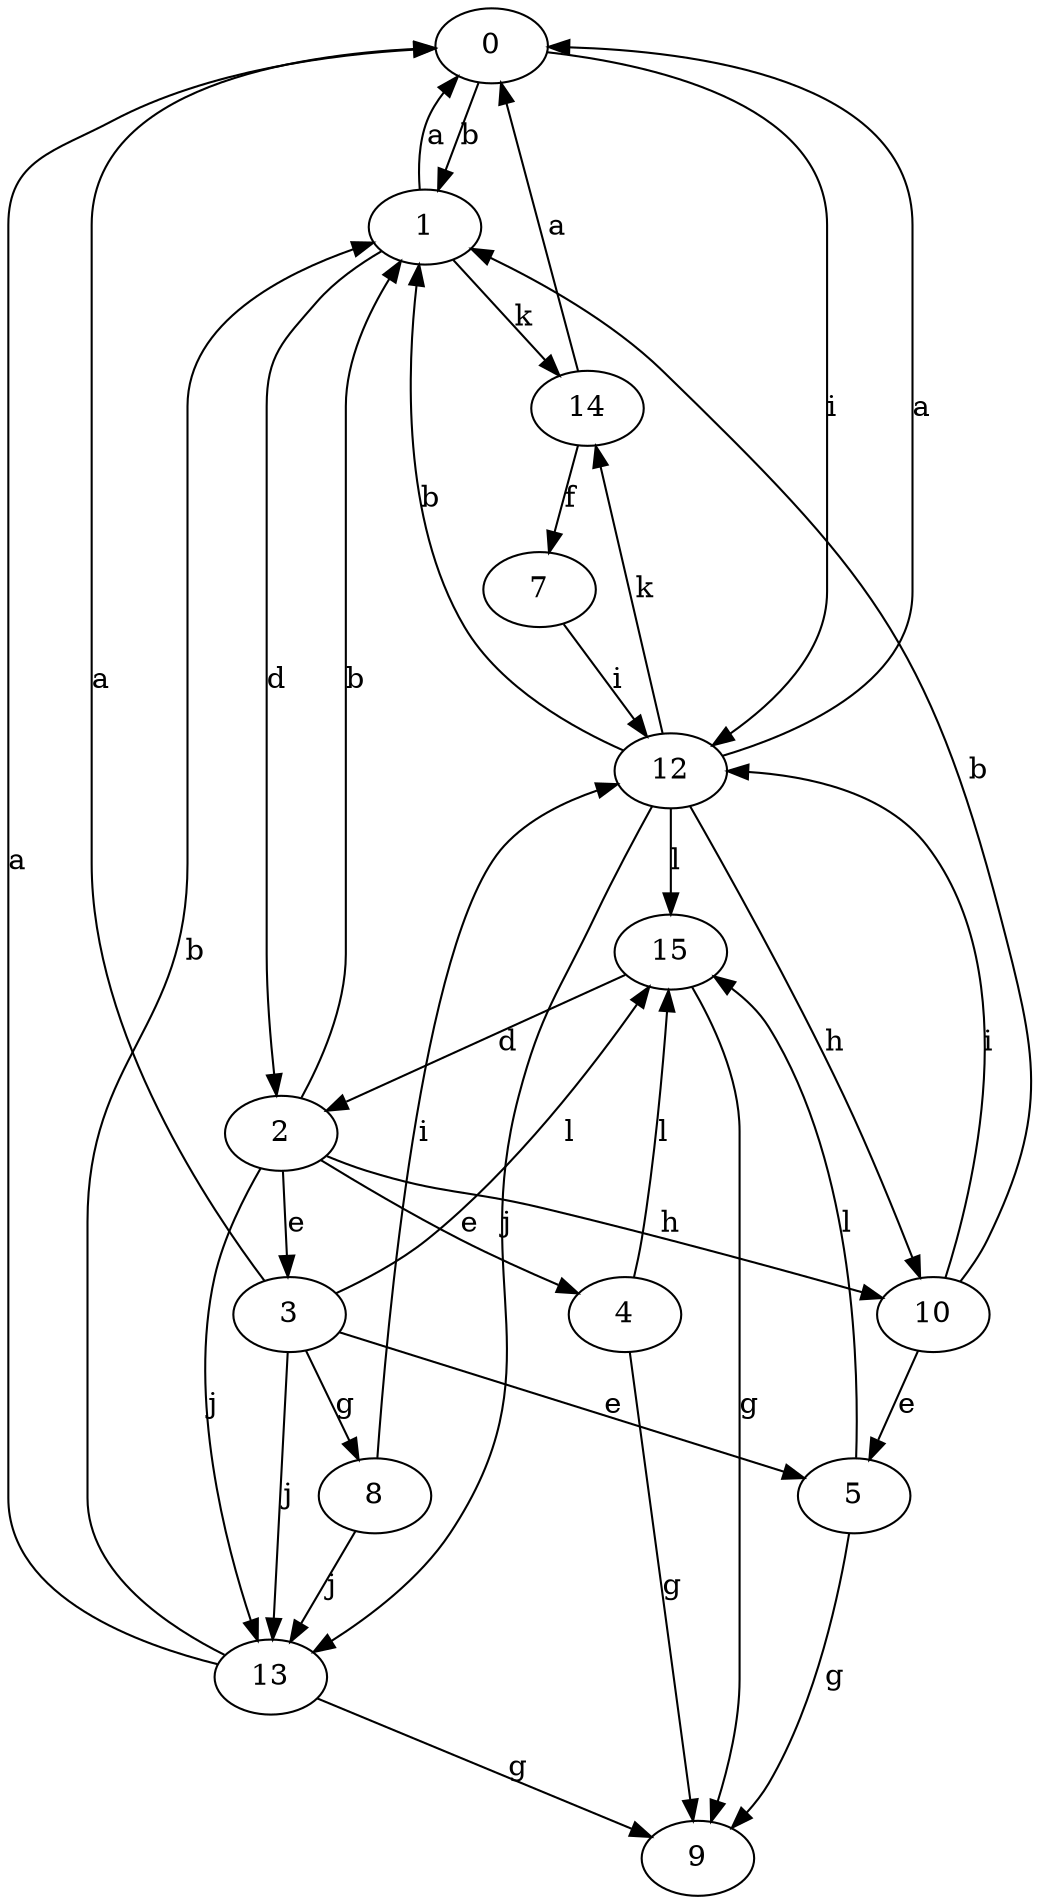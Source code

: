 strict digraph  {
0;
1;
2;
3;
4;
5;
7;
8;
9;
10;
12;
13;
14;
15;
0 -> 1  [label=b];
0 -> 12  [label=i];
1 -> 0  [label=a];
1 -> 2  [label=d];
1 -> 14  [label=k];
2 -> 1  [label=b];
2 -> 3  [label=e];
2 -> 4  [label=e];
2 -> 10  [label=h];
2 -> 13  [label=j];
3 -> 0  [label=a];
3 -> 5  [label=e];
3 -> 8  [label=g];
3 -> 13  [label=j];
3 -> 15  [label=l];
4 -> 9  [label=g];
4 -> 15  [label=l];
5 -> 9  [label=g];
5 -> 15  [label=l];
7 -> 12  [label=i];
8 -> 12  [label=i];
8 -> 13  [label=j];
10 -> 1  [label=b];
10 -> 5  [label=e];
10 -> 12  [label=i];
12 -> 0  [label=a];
12 -> 1  [label=b];
12 -> 10  [label=h];
12 -> 13  [label=j];
12 -> 14  [label=k];
12 -> 15  [label=l];
13 -> 0  [label=a];
13 -> 1  [label=b];
13 -> 9  [label=g];
14 -> 0  [label=a];
14 -> 7  [label=f];
15 -> 2  [label=d];
15 -> 9  [label=g];
}
